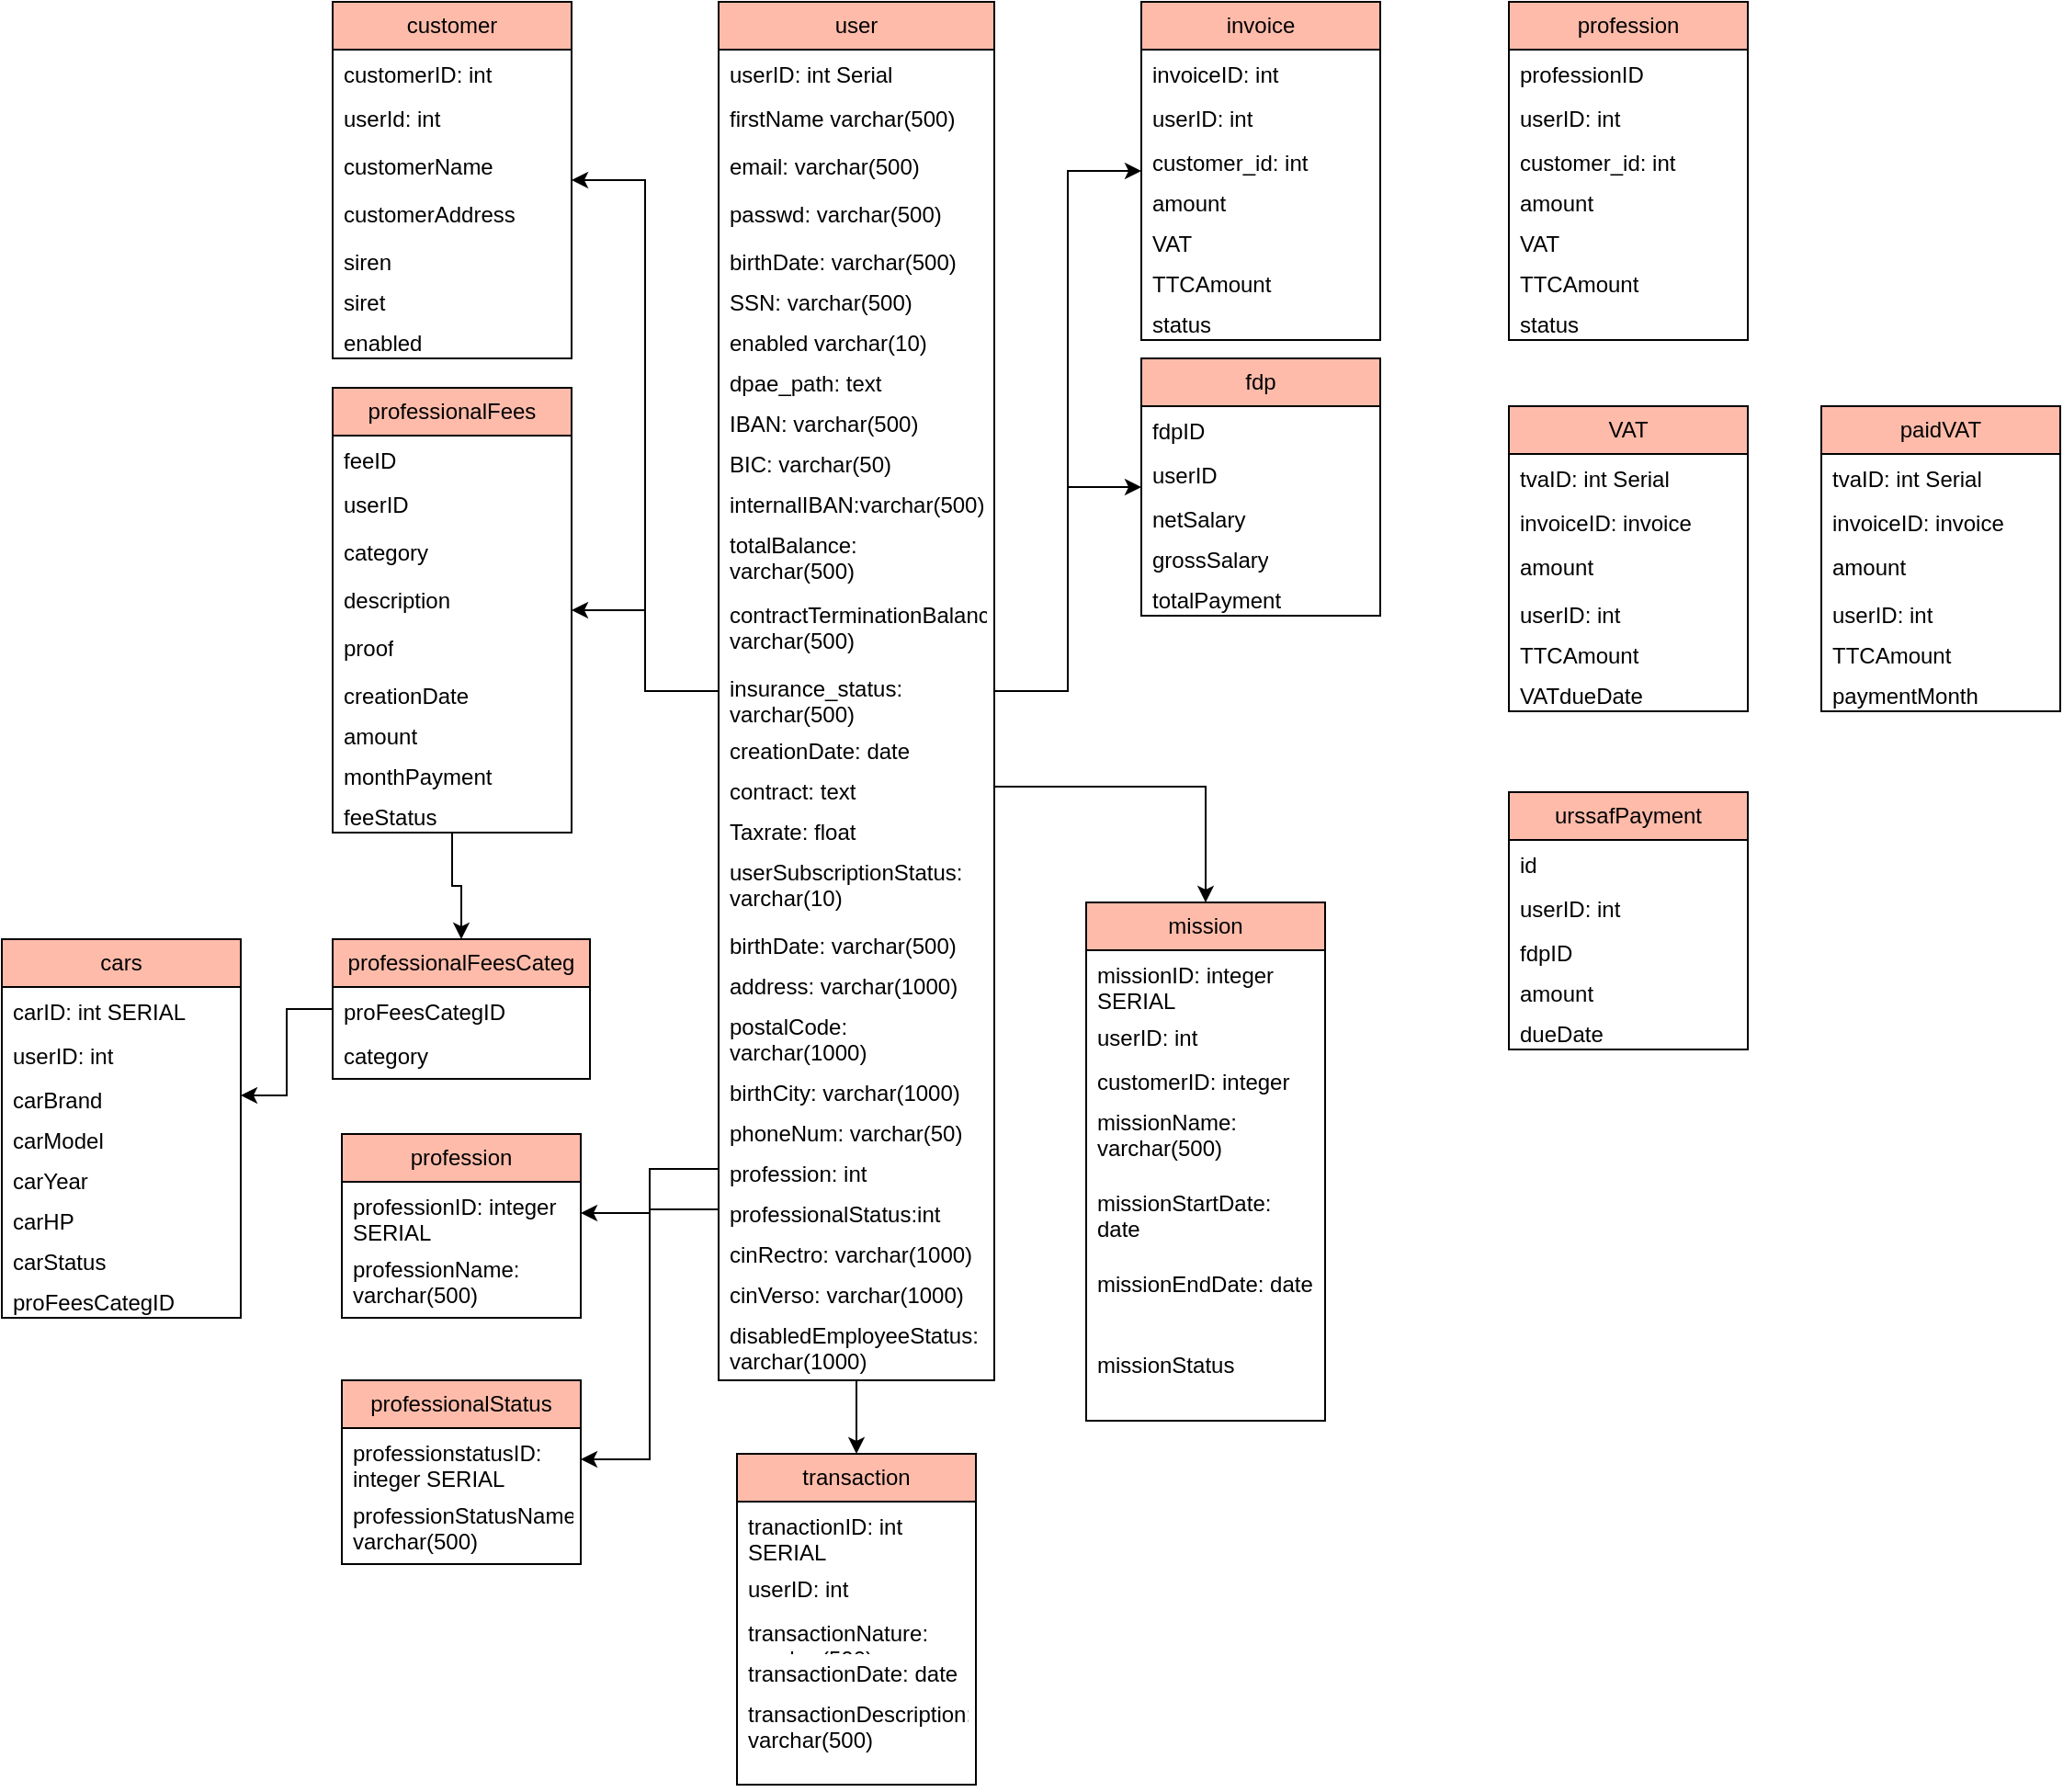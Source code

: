 <mxfile version="24.8.6">
  <diagram name="Page-1" id="OdiODX9_MOAGJNRCflRd">
    <mxGraphModel dx="2261" dy="746" grid="1" gridSize="10" guides="1" tooltips="1" connect="1" arrows="1" fold="1" page="1" pageScale="1" pageWidth="827" pageHeight="1169" math="0" shadow="0">
      <root>
        <mxCell id="0" />
        <mxCell id="1" parent="0" />
        <mxCell id="yzf6HxPcANhCnFxS5VST-33" value="" style="edgeStyle=orthogonalEdgeStyle;rounded=0;orthogonalLoop=1;jettySize=auto;html=1;" parent="1" source="yzf6HxPcANhCnFxS5VST-4" target="yzf6HxPcANhCnFxS5VST-24" edge="1">
          <mxGeometry relative="1" as="geometry" />
        </mxCell>
        <mxCell id="yzf6HxPcANhCnFxS5VST-50" value="" style="edgeStyle=orthogonalEdgeStyle;rounded=0;orthogonalLoop=1;jettySize=auto;html=1;" parent="1" source="yzf6HxPcANhCnFxS5VST-4" target="yzf6HxPcANhCnFxS5VST-39" edge="1">
          <mxGeometry relative="1" as="geometry" />
        </mxCell>
        <mxCell id="yzf6HxPcANhCnFxS5VST-62" value="" style="edgeStyle=orthogonalEdgeStyle;rounded=0;orthogonalLoop=1;jettySize=auto;html=1;" parent="1" source="yzf6HxPcANhCnFxS5VST-4" target="yzf6HxPcANhCnFxS5VST-51" edge="1">
          <mxGeometry relative="1" as="geometry" />
        </mxCell>
        <mxCell id="yzf6HxPcANhCnFxS5VST-98" value="" style="edgeStyle=orthogonalEdgeStyle;rounded=0;orthogonalLoop=1;jettySize=auto;html=1;" parent="1" source="yzf6HxPcANhCnFxS5VST-4" target="yzf6HxPcANhCnFxS5VST-81" edge="1">
          <mxGeometry relative="1" as="geometry" />
        </mxCell>
        <mxCell id="yzf6HxPcANhCnFxS5VST-121" value="" style="edgeStyle=orthogonalEdgeStyle;rounded=0;orthogonalLoop=1;jettySize=auto;html=1;" parent="1" source="yzf6HxPcANhCnFxS5VST-4" target="yzf6HxPcANhCnFxS5VST-104" edge="1">
          <mxGeometry relative="1" as="geometry" />
        </mxCell>
        <mxCell id="yzf6HxPcANhCnFxS5VST-4" value="user" style="swimlane;fontStyle=0;childLayout=stackLayout;horizontal=1;startSize=26;fillColor=#fba;horizontalStack=0;resizeParent=1;resizeParentMax=0;resizeLast=0;collapsible=1;marginBottom=0;whiteSpace=wrap;html=1;" parent="1" vertex="1">
          <mxGeometry x="40" y="30" width="150" height="750" as="geometry">
            <mxRectangle x="40" y="30" width="70" height="30" as="alternateBounds" />
          </mxGeometry>
        </mxCell>
        <mxCell id="yzf6HxPcANhCnFxS5VST-5" value="userID: int Serial" style="text;strokeColor=none;fillColor=none;align=left;verticalAlign=top;spacingLeft=4;spacingRight=4;overflow=hidden;rotatable=0;points=[[0,0.5],[1,0.5]];portConstraint=eastwest;whiteSpace=wrap;html=1;" parent="yzf6HxPcANhCnFxS5VST-4" vertex="1">
          <mxGeometry y="26" width="150" height="24" as="geometry" />
        </mxCell>
        <mxCell id="yzf6HxPcANhCnFxS5VST-6" value="firstName varchar(500)" style="text;strokeColor=none;fillColor=none;align=left;verticalAlign=top;spacingLeft=4;spacingRight=4;overflow=hidden;rotatable=0;points=[[0,0.5],[1,0.5]];portConstraint=eastwest;whiteSpace=wrap;html=1;" parent="yzf6HxPcANhCnFxS5VST-4" vertex="1">
          <mxGeometry y="50" width="150" height="26" as="geometry" />
        </mxCell>
        <mxCell id="yzf6HxPcANhCnFxS5VST-35" value="email: varchar(500)" style="text;strokeColor=none;fillColor=none;align=left;verticalAlign=top;spacingLeft=4;spacingRight=4;overflow=hidden;rotatable=0;points=[[0,0.5],[1,0.5]];portConstraint=eastwest;whiteSpace=wrap;html=1;" parent="yzf6HxPcANhCnFxS5VST-4" vertex="1">
          <mxGeometry y="76" width="150" height="26" as="geometry" />
        </mxCell>
        <mxCell id="yzf6HxPcANhCnFxS5VST-36" value="passwd: varchar(500)" style="text;strokeColor=none;fillColor=none;align=left;verticalAlign=top;spacingLeft=4;spacingRight=4;overflow=hidden;rotatable=0;points=[[0,0.5],[1,0.5]];portConstraint=eastwest;whiteSpace=wrap;html=1;" parent="yzf6HxPcANhCnFxS5VST-4" vertex="1">
          <mxGeometry y="102" width="150" height="26" as="geometry" />
        </mxCell>
        <mxCell id="yzf6HxPcANhCnFxS5VST-7" value="birthDate: varchar(500)" style="text;strokeColor=none;fillColor=none;align=left;verticalAlign=top;spacingLeft=4;spacingRight=4;overflow=hidden;rotatable=0;points=[[0,0.5],[1,0.5]];portConstraint=eastwest;whiteSpace=wrap;html=1;" parent="yzf6HxPcANhCnFxS5VST-4" vertex="1">
          <mxGeometry y="128" width="150" height="22" as="geometry" />
        </mxCell>
        <mxCell id="yzf6HxPcANhCnFxS5VST-8" value="SSN: varchar(500)" style="text;strokeColor=none;fillColor=none;align=left;verticalAlign=top;spacingLeft=4;spacingRight=4;overflow=hidden;rotatable=0;points=[[0,0.5],[1,0.5]];portConstraint=eastwest;whiteSpace=wrap;html=1;" parent="yzf6HxPcANhCnFxS5VST-4" vertex="1">
          <mxGeometry y="150" width="150" height="22" as="geometry" />
        </mxCell>
        <mxCell id="yzf6HxPcANhCnFxS5VST-9" value="enabled varchar(10)" style="text;strokeColor=none;fillColor=none;align=left;verticalAlign=top;spacingLeft=4;spacingRight=4;overflow=hidden;rotatable=0;points=[[0,0.5],[1,0.5]];portConstraint=eastwest;whiteSpace=wrap;html=1;" parent="yzf6HxPcANhCnFxS5VST-4" vertex="1">
          <mxGeometry y="172" width="150" height="22" as="geometry" />
        </mxCell>
        <mxCell id="yzf6HxPcANhCnFxS5VST-10" value="dpae_path: text" style="text;strokeColor=none;fillColor=none;align=left;verticalAlign=top;spacingLeft=4;spacingRight=4;overflow=hidden;rotatable=0;points=[[0,0.5],[1,0.5]];portConstraint=eastwest;whiteSpace=wrap;html=1;" parent="yzf6HxPcANhCnFxS5VST-4" vertex="1">
          <mxGeometry y="194" width="150" height="22" as="geometry" />
        </mxCell>
        <mxCell id="yzf6HxPcANhCnFxS5VST-21" value="IBAN: varchar(500)" style="text;strokeColor=none;fillColor=none;align=left;verticalAlign=top;spacingLeft=4;spacingRight=4;overflow=hidden;rotatable=0;points=[[0,0.5],[1,0.5]];portConstraint=eastwest;whiteSpace=wrap;html=1;" parent="yzf6HxPcANhCnFxS5VST-4" vertex="1">
          <mxGeometry y="216" width="150" height="22" as="geometry" />
        </mxCell>
        <mxCell id="yzf6HxPcANhCnFxS5VST-65" value="BIC: varchar(50)" style="text;strokeColor=none;fillColor=none;align=left;verticalAlign=top;spacingLeft=4;spacingRight=4;overflow=hidden;rotatable=0;points=[[0,0.5],[1,0.5]];portConstraint=eastwest;whiteSpace=wrap;html=1;" parent="yzf6HxPcANhCnFxS5VST-4" vertex="1">
          <mxGeometry y="238" width="150" height="22" as="geometry" />
        </mxCell>
        <mxCell id="U_ijtLqlxkvW_aH1ptvR-2" value="internalIBAN:varchar(500)" style="text;strokeColor=none;fillColor=none;align=left;verticalAlign=top;spacingLeft=4;spacingRight=4;overflow=hidden;rotatable=0;points=[[0,0.5],[1,0.5]];portConstraint=eastwest;whiteSpace=wrap;html=1;" parent="yzf6HxPcANhCnFxS5VST-4" vertex="1">
          <mxGeometry y="260" width="150" height="22" as="geometry" />
        </mxCell>
        <mxCell id="yzf6HxPcANhCnFxS5VST-66" value="totalBalance: varchar(500)" style="text;strokeColor=none;fillColor=none;align=left;verticalAlign=top;spacingLeft=4;spacingRight=4;overflow=hidden;rotatable=0;points=[[0,0.5],[1,0.5]];portConstraint=eastwest;whiteSpace=wrap;html=1;" parent="yzf6HxPcANhCnFxS5VST-4" vertex="1">
          <mxGeometry y="282" width="150" height="38" as="geometry" />
        </mxCell>
        <mxCell id="yzf6HxPcANhCnFxS5VST-74" value="contractTerminationBalance: varchar(500)" style="text;strokeColor=none;fillColor=none;align=left;verticalAlign=top;spacingLeft=4;spacingRight=4;overflow=hidden;rotatable=0;points=[[0,0.5],[1,0.5]];portConstraint=eastwest;whiteSpace=wrap;html=1;" parent="yzf6HxPcANhCnFxS5VST-4" vertex="1">
          <mxGeometry y="320" width="150" height="40" as="geometry" />
        </mxCell>
        <mxCell id="yzf6HxPcANhCnFxS5VST-76" value="insurance_status: varchar(500)" style="text;strokeColor=none;fillColor=none;align=left;verticalAlign=top;spacingLeft=4;spacingRight=4;overflow=hidden;rotatable=0;points=[[0,0.5],[1,0.5]];portConstraint=eastwest;whiteSpace=wrap;html=1;" parent="yzf6HxPcANhCnFxS5VST-4" vertex="1">
          <mxGeometry y="360" width="150" height="34" as="geometry" />
        </mxCell>
        <mxCell id="yzf6HxPcANhCnFxS5VST-22" value="creationDate: date" style="text;strokeColor=none;fillColor=none;align=left;verticalAlign=top;spacingLeft=4;spacingRight=4;overflow=hidden;rotatable=0;points=[[0,0.5],[1,0.5]];portConstraint=eastwest;whiteSpace=wrap;html=1;" parent="yzf6HxPcANhCnFxS5VST-4" vertex="1">
          <mxGeometry y="394" width="150" height="22" as="geometry" />
        </mxCell>
        <mxCell id="yzf6HxPcANhCnFxS5VST-78" value="contract: text" style="text;strokeColor=none;fillColor=none;align=left;verticalAlign=top;spacingLeft=4;spacingRight=4;overflow=hidden;rotatable=0;points=[[0,0.5],[1,0.5]];portConstraint=eastwest;whiteSpace=wrap;html=1;" parent="yzf6HxPcANhCnFxS5VST-4" vertex="1">
          <mxGeometry y="416" width="150" height="22" as="geometry" />
        </mxCell>
        <mxCell id="Th4rdJgEuEFJNUefSonM-1" value="Taxrate: float" style="text;strokeColor=none;fillColor=none;align=left;verticalAlign=top;spacingLeft=4;spacingRight=4;overflow=hidden;rotatable=0;points=[[0,0.5],[1,0.5]];portConstraint=eastwest;whiteSpace=wrap;html=1;" parent="yzf6HxPcANhCnFxS5VST-4" vertex="1">
          <mxGeometry y="438" width="150" height="22" as="geometry" />
        </mxCell>
        <mxCell id="yzf6HxPcANhCnFxS5VST-79" value="userSubscriptionStatus: varchar(10)" style="text;strokeColor=none;fillColor=none;align=left;verticalAlign=top;spacingLeft=4;spacingRight=4;overflow=hidden;rotatable=0;points=[[0,0.5],[1,0.5]];portConstraint=eastwest;whiteSpace=wrap;html=1;" parent="yzf6HxPcANhCnFxS5VST-4" vertex="1">
          <mxGeometry y="460" width="150" height="40" as="geometry" />
        </mxCell>
        <mxCell id="GJlbMyrv6dO5QReku-0o-83" value="birthDate: varchar(500)" style="text;strokeColor=none;fillColor=none;align=left;verticalAlign=top;spacingLeft=4;spacingRight=4;overflow=hidden;rotatable=0;points=[[0,0.5],[1,0.5]];portConstraint=eastwest;whiteSpace=wrap;html=1;" vertex="1" parent="yzf6HxPcANhCnFxS5VST-4">
          <mxGeometry y="500" width="150" height="22" as="geometry" />
        </mxCell>
        <mxCell id="GJlbMyrv6dO5QReku-0o-84" value="address: varchar(1000)" style="text;strokeColor=none;fillColor=none;align=left;verticalAlign=top;spacingLeft=4;spacingRight=4;overflow=hidden;rotatable=0;points=[[0,0.5],[1,0.5]];portConstraint=eastwest;whiteSpace=wrap;html=1;" vertex="1" parent="yzf6HxPcANhCnFxS5VST-4">
          <mxGeometry y="522" width="150" height="22" as="geometry" />
        </mxCell>
        <mxCell id="GJlbMyrv6dO5QReku-0o-106" value="postalCode: varchar(1000)" style="text;strokeColor=none;fillColor=none;align=left;verticalAlign=top;spacingLeft=4;spacingRight=4;overflow=hidden;rotatable=0;points=[[0,0.5],[1,0.5]];portConstraint=eastwest;whiteSpace=wrap;html=1;" vertex="1" parent="yzf6HxPcANhCnFxS5VST-4">
          <mxGeometry y="544" width="150" height="36" as="geometry" />
        </mxCell>
        <mxCell id="GJlbMyrv6dO5QReku-0o-105" value="birthCity: varchar(1000)" style="text;strokeColor=none;fillColor=none;align=left;verticalAlign=top;spacingLeft=4;spacingRight=4;overflow=hidden;rotatable=0;points=[[0,0.5],[1,0.5]];portConstraint=eastwest;whiteSpace=wrap;html=1;" vertex="1" parent="yzf6HxPcANhCnFxS5VST-4">
          <mxGeometry y="580" width="150" height="22" as="geometry" />
        </mxCell>
        <mxCell id="GJlbMyrv6dO5QReku-0o-85" value="phoneNum: varchar(50)" style="text;strokeColor=none;fillColor=none;align=left;verticalAlign=top;spacingLeft=4;spacingRight=4;overflow=hidden;rotatable=0;points=[[0,0.5],[1,0.5]];portConstraint=eastwest;whiteSpace=wrap;html=1;" vertex="1" parent="yzf6HxPcANhCnFxS5VST-4">
          <mxGeometry y="602" width="150" height="22" as="geometry" />
        </mxCell>
        <mxCell id="GJlbMyrv6dO5QReku-0o-86" value="profession: int" style="text;strokeColor=none;fillColor=none;align=left;verticalAlign=top;spacingLeft=4;spacingRight=4;overflow=hidden;rotatable=0;points=[[0,0.5],[1,0.5]];portConstraint=eastwest;whiteSpace=wrap;html=1;" vertex="1" parent="yzf6HxPcANhCnFxS5VST-4">
          <mxGeometry y="624" width="150" height="22" as="geometry" />
        </mxCell>
        <mxCell id="GJlbMyrv6dO5QReku-0o-97" value="professionalStatus:int" style="text;strokeColor=none;fillColor=none;align=left;verticalAlign=top;spacingLeft=4;spacingRight=4;overflow=hidden;rotatable=0;points=[[0,0.5],[1,0.5]];portConstraint=eastwest;whiteSpace=wrap;html=1;" vertex="1" parent="yzf6HxPcANhCnFxS5VST-4">
          <mxGeometry y="646" width="150" height="22" as="geometry" />
        </mxCell>
        <mxCell id="GJlbMyrv6dO5QReku-0o-102" value="cinRectro: varchar(1000)" style="text;strokeColor=none;fillColor=none;align=left;verticalAlign=top;spacingLeft=4;spacingRight=4;overflow=hidden;rotatable=0;points=[[0,0.5],[1,0.5]];portConstraint=eastwest;whiteSpace=wrap;html=1;" vertex="1" parent="yzf6HxPcANhCnFxS5VST-4">
          <mxGeometry y="668" width="150" height="22" as="geometry" />
        </mxCell>
        <mxCell id="GJlbMyrv6dO5QReku-0o-103" value="cinVerso: varchar(1000)" style="text;strokeColor=none;fillColor=none;align=left;verticalAlign=top;spacingLeft=4;spacingRight=4;overflow=hidden;rotatable=0;points=[[0,0.5],[1,0.5]];portConstraint=eastwest;whiteSpace=wrap;html=1;" vertex="1" parent="yzf6HxPcANhCnFxS5VST-4">
          <mxGeometry y="690" width="150" height="22" as="geometry" />
        </mxCell>
        <mxCell id="GJlbMyrv6dO5QReku-0o-107" value="disabledEmployeeStatus: varchar(1000)" style="text;strokeColor=none;fillColor=none;align=left;verticalAlign=top;spacingLeft=4;spacingRight=4;overflow=hidden;rotatable=0;points=[[0,0.5],[1,0.5]];portConstraint=eastwest;whiteSpace=wrap;html=1;" vertex="1" parent="yzf6HxPcANhCnFxS5VST-4">
          <mxGeometry y="712" width="150" height="38" as="geometry" />
        </mxCell>
        <mxCell id="yzf6HxPcANhCnFxS5VST-24" value="invoice" style="swimlane;fontStyle=0;childLayout=stackLayout;horizontal=1;startSize=26;fillColor=#fba;horizontalStack=0;resizeParent=1;resizeParentMax=0;resizeLast=0;collapsible=1;marginBottom=0;whiteSpace=wrap;html=1;" parent="1" vertex="1">
          <mxGeometry x="270" y="30" width="130" height="184" as="geometry">
            <mxRectangle x="40" y="30" width="70" height="30" as="alternateBounds" />
          </mxGeometry>
        </mxCell>
        <mxCell id="yzf6HxPcANhCnFxS5VST-25" value="invoiceID: int" style="text;strokeColor=none;fillColor=none;align=left;verticalAlign=top;spacingLeft=4;spacingRight=4;overflow=hidden;rotatable=0;points=[[0,0.5],[1,0.5]];portConstraint=eastwest;whiteSpace=wrap;html=1;" parent="yzf6HxPcANhCnFxS5VST-24" vertex="1">
          <mxGeometry y="26" width="130" height="24" as="geometry" />
        </mxCell>
        <mxCell id="yzf6HxPcANhCnFxS5VST-99" value="userID: int" style="text;strokeColor=none;fillColor=none;align=left;verticalAlign=top;spacingLeft=4;spacingRight=4;overflow=hidden;rotatable=0;points=[[0,0.5],[1,0.5]];portConstraint=eastwest;whiteSpace=wrap;html=1;" parent="yzf6HxPcANhCnFxS5VST-24" vertex="1">
          <mxGeometry y="50" width="130" height="24" as="geometry" />
        </mxCell>
        <mxCell id="yzf6HxPcANhCnFxS5VST-37" value="customer_id: int" style="text;strokeColor=none;fillColor=none;align=left;verticalAlign=top;spacingLeft=4;spacingRight=4;overflow=hidden;rotatable=0;points=[[0,0.5],[1,0.5]];portConstraint=eastwest;whiteSpace=wrap;html=1;" parent="yzf6HxPcANhCnFxS5VST-24" vertex="1">
          <mxGeometry y="74" width="130" height="22" as="geometry" />
        </mxCell>
        <mxCell id="yzf6HxPcANhCnFxS5VST-100" value="amount" style="text;strokeColor=none;fillColor=none;align=left;verticalAlign=top;spacingLeft=4;spacingRight=4;overflow=hidden;rotatable=0;points=[[0,0.5],[1,0.5]];portConstraint=eastwest;whiteSpace=wrap;html=1;" parent="yzf6HxPcANhCnFxS5VST-24" vertex="1">
          <mxGeometry y="96" width="130" height="22" as="geometry" />
        </mxCell>
        <mxCell id="yzf6HxPcANhCnFxS5VST-102" value="VAT" style="text;strokeColor=none;fillColor=none;align=left;verticalAlign=top;spacingLeft=4;spacingRight=4;overflow=hidden;rotatable=0;points=[[0,0.5],[1,0.5]];portConstraint=eastwest;whiteSpace=wrap;html=1;" parent="yzf6HxPcANhCnFxS5VST-24" vertex="1">
          <mxGeometry y="118" width="130" height="22" as="geometry" />
        </mxCell>
        <mxCell id="yzf6HxPcANhCnFxS5VST-103" value="TTCAmount" style="text;strokeColor=none;fillColor=none;align=left;verticalAlign=top;spacingLeft=4;spacingRight=4;overflow=hidden;rotatable=0;points=[[0,0.5],[1,0.5]];portConstraint=eastwest;whiteSpace=wrap;html=1;" parent="yzf6HxPcANhCnFxS5VST-24" vertex="1">
          <mxGeometry y="140" width="130" height="22" as="geometry" />
        </mxCell>
        <mxCell id="yzf6HxPcANhCnFxS5VST-125" value="status" style="text;strokeColor=none;fillColor=none;align=left;verticalAlign=top;spacingLeft=4;spacingRight=4;overflow=hidden;rotatable=0;points=[[0,0.5],[1,0.5]];portConstraint=eastwest;whiteSpace=wrap;html=1;" parent="yzf6HxPcANhCnFxS5VST-24" vertex="1">
          <mxGeometry y="162" width="130" height="22" as="geometry" />
        </mxCell>
        <mxCell id="yzf6HxPcANhCnFxS5VST-39" value="fdp" style="swimlane;fontStyle=0;childLayout=stackLayout;horizontal=1;startSize=26;fillColor=#fba;horizontalStack=0;resizeParent=1;resizeParentMax=0;resizeLast=0;collapsible=1;marginBottom=0;whiteSpace=wrap;html=1;" parent="1" vertex="1">
          <mxGeometry x="270" y="224" width="130" height="140" as="geometry">
            <mxRectangle x="40" y="30" width="70" height="30" as="alternateBounds" />
          </mxGeometry>
        </mxCell>
        <mxCell id="yzf6HxPcANhCnFxS5VST-40" value="fdpID" style="text;strokeColor=none;fillColor=none;align=left;verticalAlign=top;spacingLeft=4;spacingRight=4;overflow=hidden;rotatable=0;points=[[0,0.5],[1,0.5]];portConstraint=eastwest;whiteSpace=wrap;html=1;" parent="yzf6HxPcANhCnFxS5VST-39" vertex="1">
          <mxGeometry y="26" width="130" height="24" as="geometry" />
        </mxCell>
        <mxCell id="yzf6HxPcANhCnFxS5VST-67" value="userID" style="text;strokeColor=none;fillColor=none;align=left;verticalAlign=top;spacingLeft=4;spacingRight=4;overflow=hidden;rotatable=0;points=[[0,0.5],[1,0.5]];portConstraint=eastwest;whiteSpace=wrap;html=1;" parent="yzf6HxPcANhCnFxS5VST-39" vertex="1">
          <mxGeometry y="50" width="130" height="24" as="geometry" />
        </mxCell>
        <mxCell id="yzf6HxPcANhCnFxS5VST-49" value="netSalary" style="text;strokeColor=none;fillColor=none;align=left;verticalAlign=top;spacingLeft=4;spacingRight=4;overflow=hidden;rotatable=0;points=[[0,0.5],[1,0.5]];portConstraint=eastwest;whiteSpace=wrap;html=1;" parent="yzf6HxPcANhCnFxS5VST-39" vertex="1">
          <mxGeometry y="74" width="130" height="22" as="geometry" />
        </mxCell>
        <mxCell id="yzf6HxPcANhCnFxS5VST-68" value="grossSalary" style="text;strokeColor=none;fillColor=none;align=left;verticalAlign=top;spacingLeft=4;spacingRight=4;overflow=hidden;rotatable=0;points=[[0,0.5],[1,0.5]];portConstraint=eastwest;whiteSpace=wrap;html=1;" parent="yzf6HxPcANhCnFxS5VST-39" vertex="1">
          <mxGeometry y="96" width="130" height="22" as="geometry" />
        </mxCell>
        <mxCell id="yzf6HxPcANhCnFxS5VST-69" value="totalPayment" style="text;strokeColor=none;fillColor=none;align=left;verticalAlign=top;spacingLeft=4;spacingRight=4;overflow=hidden;rotatable=0;points=[[0,0.5],[1,0.5]];portConstraint=eastwest;whiteSpace=wrap;html=1;" parent="yzf6HxPcANhCnFxS5VST-39" vertex="1">
          <mxGeometry y="118" width="130" height="22" as="geometry" />
        </mxCell>
        <mxCell id="yzf6HxPcANhCnFxS5VST-136" value="" style="edgeStyle=orthogonalEdgeStyle;rounded=0;orthogonalLoop=1;jettySize=auto;html=1;" parent="1" source="yzf6HxPcANhCnFxS5VST-51" target="yzf6HxPcANhCnFxS5VST-127" edge="1">
          <mxGeometry relative="1" as="geometry" />
        </mxCell>
        <mxCell id="yzf6HxPcANhCnFxS5VST-51" value="professionalFees" style="swimlane;fontStyle=0;childLayout=stackLayout;horizontal=1;startSize=26;fillColor=#fba;horizontalStack=0;resizeParent=1;resizeParentMax=0;resizeLast=0;collapsible=1;marginBottom=0;whiteSpace=wrap;html=1;" parent="1" vertex="1">
          <mxGeometry x="-170" y="240" width="130" height="242" as="geometry">
            <mxRectangle x="40" y="30" width="70" height="30" as="alternateBounds" />
          </mxGeometry>
        </mxCell>
        <mxCell id="yzf6HxPcANhCnFxS5VST-52" value="feeID" style="text;strokeColor=none;fillColor=none;align=left;verticalAlign=top;spacingLeft=4;spacingRight=4;overflow=hidden;rotatable=0;points=[[0,0.5],[1,0.5]];portConstraint=eastwest;whiteSpace=wrap;html=1;" parent="yzf6HxPcANhCnFxS5VST-51" vertex="1">
          <mxGeometry y="26" width="130" height="24" as="geometry" />
        </mxCell>
        <mxCell id="yzf6HxPcANhCnFxS5VST-53" value="userID" style="text;strokeColor=none;fillColor=none;align=left;verticalAlign=top;spacingLeft=4;spacingRight=4;overflow=hidden;rotatable=0;points=[[0,0.5],[1,0.5]];portConstraint=eastwest;whiteSpace=wrap;html=1;" parent="yzf6HxPcANhCnFxS5VST-51" vertex="1">
          <mxGeometry y="50" width="130" height="26" as="geometry" />
        </mxCell>
        <mxCell id="yzf6HxPcANhCnFxS5VST-126" value="category" style="text;strokeColor=none;fillColor=none;align=left;verticalAlign=top;spacingLeft=4;spacingRight=4;overflow=hidden;rotatable=0;points=[[0,0.5],[1,0.5]];portConstraint=eastwest;whiteSpace=wrap;html=1;" parent="yzf6HxPcANhCnFxS5VST-51" vertex="1">
          <mxGeometry y="76" width="130" height="26" as="geometry" />
        </mxCell>
        <mxCell id="yzf6HxPcANhCnFxS5VST-54" value="description" style="text;strokeColor=none;fillColor=none;align=left;verticalAlign=top;spacingLeft=4;spacingRight=4;overflow=hidden;rotatable=0;points=[[0,0.5],[1,0.5]];portConstraint=eastwest;whiteSpace=wrap;html=1;" parent="yzf6HxPcANhCnFxS5VST-51" vertex="1">
          <mxGeometry y="102" width="130" height="26" as="geometry" />
        </mxCell>
        <mxCell id="yzf6HxPcANhCnFxS5VST-55" value="proof" style="text;strokeColor=none;fillColor=none;align=left;verticalAlign=top;spacingLeft=4;spacingRight=4;overflow=hidden;rotatable=0;points=[[0,0.5],[1,0.5]];portConstraint=eastwest;whiteSpace=wrap;html=1;" parent="yzf6HxPcANhCnFxS5VST-51" vertex="1">
          <mxGeometry y="128" width="130" height="26" as="geometry" />
        </mxCell>
        <mxCell id="yzf6HxPcANhCnFxS5VST-56" value="creationDate" style="text;strokeColor=none;fillColor=none;align=left;verticalAlign=top;spacingLeft=4;spacingRight=4;overflow=hidden;rotatable=0;points=[[0,0.5],[1,0.5]];portConstraint=eastwest;whiteSpace=wrap;html=1;" parent="yzf6HxPcANhCnFxS5VST-51" vertex="1">
          <mxGeometry y="154" width="130" height="22" as="geometry" />
        </mxCell>
        <mxCell id="yzf6HxPcANhCnFxS5VST-57" value="amount" style="text;strokeColor=none;fillColor=none;align=left;verticalAlign=top;spacingLeft=4;spacingRight=4;overflow=hidden;rotatable=0;points=[[0,0.5],[1,0.5]];portConstraint=eastwest;whiteSpace=wrap;html=1;" parent="yzf6HxPcANhCnFxS5VST-51" vertex="1">
          <mxGeometry y="176" width="130" height="22" as="geometry" />
        </mxCell>
        <mxCell id="yzf6HxPcANhCnFxS5VST-137" value="monthPayment" style="text;strokeColor=none;fillColor=none;align=left;verticalAlign=top;spacingLeft=4;spacingRight=4;overflow=hidden;rotatable=0;points=[[0,0.5],[1,0.5]];portConstraint=eastwest;whiteSpace=wrap;html=1;" parent="yzf6HxPcANhCnFxS5VST-51" vertex="1">
          <mxGeometry y="198" width="130" height="22" as="geometry" />
        </mxCell>
        <mxCell id="yzf6HxPcANhCnFxS5VST-77" value="feeStatus" style="text;strokeColor=none;fillColor=none;align=left;verticalAlign=top;spacingLeft=4;spacingRight=4;overflow=hidden;rotatable=0;points=[[0,0.5],[1,0.5]];portConstraint=eastwest;whiteSpace=wrap;html=1;" parent="yzf6HxPcANhCnFxS5VST-51" vertex="1">
          <mxGeometry y="220" width="130" height="22" as="geometry" />
        </mxCell>
        <mxCell id="yzf6HxPcANhCnFxS5VST-81" value="customer" style="swimlane;fontStyle=0;childLayout=stackLayout;horizontal=1;startSize=26;fillColor=#fba;horizontalStack=0;resizeParent=1;resizeParentMax=0;resizeLast=0;collapsible=1;marginBottom=0;whiteSpace=wrap;html=1;" parent="1" vertex="1">
          <mxGeometry x="-170" y="30" width="130" height="194" as="geometry">
            <mxRectangle x="40" y="30" width="70" height="30" as="alternateBounds" />
          </mxGeometry>
        </mxCell>
        <mxCell id="yzf6HxPcANhCnFxS5VST-82" value="customerID: int" style="text;strokeColor=none;fillColor=none;align=left;verticalAlign=top;spacingLeft=4;spacingRight=4;overflow=hidden;rotatable=0;points=[[0,0.5],[1,0.5]];portConstraint=eastwest;whiteSpace=wrap;html=1;" parent="yzf6HxPcANhCnFxS5VST-81" vertex="1">
          <mxGeometry y="26" width="130" height="24" as="geometry" />
        </mxCell>
        <mxCell id="yzf6HxPcANhCnFxS5VST-83" value="userId: int" style="text;strokeColor=none;fillColor=none;align=left;verticalAlign=top;spacingLeft=4;spacingRight=4;overflow=hidden;rotatable=0;points=[[0,0.5],[1,0.5]];portConstraint=eastwest;whiteSpace=wrap;html=1;" parent="yzf6HxPcANhCnFxS5VST-81" vertex="1">
          <mxGeometry y="50" width="130" height="26" as="geometry" />
        </mxCell>
        <mxCell id="yzf6HxPcANhCnFxS5VST-84" value="customerName" style="text;strokeColor=none;fillColor=none;align=left;verticalAlign=top;spacingLeft=4;spacingRight=4;overflow=hidden;rotatable=0;points=[[0,0.5],[1,0.5]];portConstraint=eastwest;whiteSpace=wrap;html=1;" parent="yzf6HxPcANhCnFxS5VST-81" vertex="1">
          <mxGeometry y="76" width="130" height="26" as="geometry" />
        </mxCell>
        <mxCell id="yzf6HxPcANhCnFxS5VST-85" value="customerAddress" style="text;strokeColor=none;fillColor=none;align=left;verticalAlign=top;spacingLeft=4;spacingRight=4;overflow=hidden;rotatable=0;points=[[0,0.5],[1,0.5]];portConstraint=eastwest;whiteSpace=wrap;html=1;" parent="yzf6HxPcANhCnFxS5VST-81" vertex="1">
          <mxGeometry y="102" width="130" height="26" as="geometry" />
        </mxCell>
        <mxCell id="yzf6HxPcANhCnFxS5VST-86" value="siren" style="text;strokeColor=none;fillColor=none;align=left;verticalAlign=top;spacingLeft=4;spacingRight=4;overflow=hidden;rotatable=0;points=[[0,0.5],[1,0.5]];portConstraint=eastwest;whiteSpace=wrap;html=1;" parent="yzf6HxPcANhCnFxS5VST-81" vertex="1">
          <mxGeometry y="128" width="130" height="22" as="geometry" />
        </mxCell>
        <mxCell id="yzf6HxPcANhCnFxS5VST-87" value="siret" style="text;strokeColor=none;fillColor=none;align=left;verticalAlign=top;spacingLeft=4;spacingRight=4;overflow=hidden;rotatable=0;points=[[0,0.5],[1,0.5]];portConstraint=eastwest;whiteSpace=wrap;html=1;" parent="yzf6HxPcANhCnFxS5VST-81" vertex="1">
          <mxGeometry y="150" width="130" height="22" as="geometry" />
        </mxCell>
        <mxCell id="yzf6HxPcANhCnFxS5VST-88" value="enabled" style="text;strokeColor=none;fillColor=none;align=left;verticalAlign=top;spacingLeft=4;spacingRight=4;overflow=hidden;rotatable=0;points=[[0,0.5],[1,0.5]];portConstraint=eastwest;whiteSpace=wrap;html=1;" parent="yzf6HxPcANhCnFxS5VST-81" vertex="1">
          <mxGeometry y="172" width="130" height="22" as="geometry" />
        </mxCell>
        <mxCell id="yzf6HxPcANhCnFxS5VST-104" value="transaction" style="swimlane;fontStyle=0;childLayout=stackLayout;horizontal=1;startSize=26;fillColor=#fba;horizontalStack=0;resizeParent=1;resizeParentMax=0;resizeLast=0;collapsible=1;marginBottom=0;whiteSpace=wrap;html=1;" parent="1" vertex="1">
          <mxGeometry x="50" y="820" width="130" height="180" as="geometry">
            <mxRectangle x="40" y="30" width="70" height="30" as="alternateBounds" />
          </mxGeometry>
        </mxCell>
        <mxCell id="yzf6HxPcANhCnFxS5VST-105" value="tranactionID: int SERIAL" style="text;strokeColor=none;fillColor=none;align=left;verticalAlign=top;spacingLeft=4;spacingRight=4;overflow=hidden;rotatable=0;points=[[0,0.5],[1,0.5]];portConstraint=eastwest;whiteSpace=wrap;html=1;" parent="yzf6HxPcANhCnFxS5VST-104" vertex="1">
          <mxGeometry y="26" width="130" height="34" as="geometry" />
        </mxCell>
        <mxCell id="yzf6HxPcANhCnFxS5VST-122" value="userID: int" style="text;strokeColor=none;fillColor=none;align=left;verticalAlign=top;spacingLeft=4;spacingRight=4;overflow=hidden;rotatable=0;points=[[0,0.5],[1,0.5]];portConstraint=eastwest;whiteSpace=wrap;html=1;" parent="yzf6HxPcANhCnFxS5VST-104" vertex="1">
          <mxGeometry y="60" width="130" height="24" as="geometry" />
        </mxCell>
        <mxCell id="yzf6HxPcANhCnFxS5VST-120" value="transactionNature: varchar(500)" style="text;strokeColor=none;fillColor=none;align=left;verticalAlign=top;spacingLeft=4;spacingRight=4;overflow=hidden;rotatable=0;points=[[0,0.5],[1,0.5]];portConstraint=eastwest;whiteSpace=wrap;html=1;" parent="yzf6HxPcANhCnFxS5VST-104" vertex="1">
          <mxGeometry y="84" width="130" height="22" as="geometry" />
        </mxCell>
        <mxCell id="yzf6HxPcANhCnFxS5VST-123" value="transactionDate: date" style="text;strokeColor=none;fillColor=none;align=left;verticalAlign=top;spacingLeft=4;spacingRight=4;overflow=hidden;rotatable=0;points=[[0,0.5],[1,0.5]];portConstraint=eastwest;whiteSpace=wrap;html=1;" parent="yzf6HxPcANhCnFxS5VST-104" vertex="1">
          <mxGeometry y="106" width="130" height="22" as="geometry" />
        </mxCell>
        <mxCell id="yzf6HxPcANhCnFxS5VST-124" value="transactionDescription: varchar(500)" style="text;strokeColor=none;fillColor=none;align=left;verticalAlign=top;spacingLeft=4;spacingRight=4;overflow=hidden;rotatable=0;points=[[0,0.5],[1,0.5]];portConstraint=eastwest;whiteSpace=wrap;html=1;" parent="yzf6HxPcANhCnFxS5VST-104" vertex="1">
          <mxGeometry y="128" width="130" height="52" as="geometry" />
        </mxCell>
        <mxCell id="yzf6HxPcANhCnFxS5VST-127" value="professionalFeesCateg" style="swimlane;fontStyle=0;childLayout=stackLayout;horizontal=1;startSize=26;fillColor=#fba;horizontalStack=0;resizeParent=1;resizeParentMax=0;resizeLast=0;collapsible=1;marginBottom=0;whiteSpace=wrap;html=1;" parent="1" vertex="1">
          <mxGeometry x="-170" y="540" width="140" height="76" as="geometry">
            <mxRectangle x="40" y="30" width="70" height="30" as="alternateBounds" />
          </mxGeometry>
        </mxCell>
        <mxCell id="yzf6HxPcANhCnFxS5VST-128" value="proFeesCategID" style="text;strokeColor=none;fillColor=none;align=left;verticalAlign=top;spacingLeft=4;spacingRight=4;overflow=hidden;rotatable=0;points=[[0,0.5],[1,0.5]];portConstraint=eastwest;whiteSpace=wrap;html=1;" parent="yzf6HxPcANhCnFxS5VST-127" vertex="1">
          <mxGeometry y="26" width="140" height="24" as="geometry" />
        </mxCell>
        <mxCell id="yzf6HxPcANhCnFxS5VST-129" value="category" style="text;strokeColor=none;fillColor=none;align=left;verticalAlign=top;spacingLeft=4;spacingRight=4;overflow=hidden;rotatable=0;points=[[0,0.5],[1,0.5]];portConstraint=eastwest;whiteSpace=wrap;html=1;" parent="yzf6HxPcANhCnFxS5VST-127" vertex="1">
          <mxGeometry y="50" width="140" height="26" as="geometry" />
        </mxCell>
        <mxCell id="Th4rdJgEuEFJNUefSonM-2" value="mission" style="swimlane;fontStyle=0;childLayout=stackLayout;horizontal=1;startSize=26;fillColor=#fba;horizontalStack=0;resizeParent=1;resizeParentMax=0;resizeLast=0;collapsible=1;marginBottom=0;whiteSpace=wrap;html=1;" parent="1" vertex="1">
          <mxGeometry x="240" y="520" width="130" height="282" as="geometry">
            <mxRectangle x="40" y="30" width="70" height="30" as="alternateBounds" />
          </mxGeometry>
        </mxCell>
        <mxCell id="Th4rdJgEuEFJNUefSonM-3" value="missionID: integer SERIAL" style="text;strokeColor=none;fillColor=none;align=left;verticalAlign=top;spacingLeft=4;spacingRight=4;overflow=hidden;rotatable=0;points=[[0,0.5],[1,0.5]];portConstraint=eastwest;whiteSpace=wrap;html=1;" parent="Th4rdJgEuEFJNUefSonM-2" vertex="1">
          <mxGeometry y="26" width="130" height="34" as="geometry" />
        </mxCell>
        <mxCell id="Th4rdJgEuEFJNUefSonM-4" value="userID: int" style="text;strokeColor=none;fillColor=none;align=left;verticalAlign=top;spacingLeft=4;spacingRight=4;overflow=hidden;rotatable=0;points=[[0,0.5],[1,0.5]];portConstraint=eastwest;whiteSpace=wrap;html=1;" parent="Th4rdJgEuEFJNUefSonM-2" vertex="1">
          <mxGeometry y="60" width="130" height="24" as="geometry" />
        </mxCell>
        <mxCell id="Th4rdJgEuEFJNUefSonM-5" value="customerID: integer" style="text;strokeColor=none;fillColor=none;align=left;verticalAlign=top;spacingLeft=4;spacingRight=4;overflow=hidden;rotatable=0;points=[[0,0.5],[1,0.5]];portConstraint=eastwest;whiteSpace=wrap;html=1;" parent="Th4rdJgEuEFJNUefSonM-2" vertex="1">
          <mxGeometry y="84" width="130" height="22" as="geometry" />
        </mxCell>
        <mxCell id="Th4rdJgEuEFJNUefSonM-6" value="missionName: varchar(500)" style="text;strokeColor=none;fillColor=none;align=left;verticalAlign=top;spacingLeft=4;spacingRight=4;overflow=hidden;rotatable=0;points=[[0,0.5],[1,0.5]];portConstraint=eastwest;whiteSpace=wrap;html=1;" parent="Th4rdJgEuEFJNUefSonM-2" vertex="1">
          <mxGeometry y="106" width="130" height="44" as="geometry" />
        </mxCell>
        <mxCell id="GJlbMyrv6dO5QReku-0o-20" value="missionStartDate: date" style="text;strokeColor=none;fillColor=none;align=left;verticalAlign=top;spacingLeft=4;spacingRight=4;overflow=hidden;rotatable=0;points=[[0,0.5],[1,0.5]];portConstraint=eastwest;whiteSpace=wrap;html=1;" vertex="1" parent="Th4rdJgEuEFJNUefSonM-2">
          <mxGeometry y="150" width="130" height="44" as="geometry" />
        </mxCell>
        <mxCell id="GJlbMyrv6dO5QReku-0o-21" value="missionEndDate: date" style="text;strokeColor=none;fillColor=none;align=left;verticalAlign=top;spacingLeft=4;spacingRight=4;overflow=hidden;rotatable=0;points=[[0,0.5],[1,0.5]];portConstraint=eastwest;whiteSpace=wrap;html=1;" vertex="1" parent="Th4rdJgEuEFJNUefSonM-2">
          <mxGeometry y="194" width="130" height="44" as="geometry" />
        </mxCell>
        <mxCell id="GJlbMyrv6dO5QReku-0o-22" value="missionStatus" style="text;strokeColor=none;fillColor=none;align=left;verticalAlign=top;spacingLeft=4;spacingRight=4;overflow=hidden;rotatable=0;points=[[0,0.5],[1,0.5]];portConstraint=eastwest;whiteSpace=wrap;html=1;" vertex="1" parent="Th4rdJgEuEFJNUefSonM-2">
          <mxGeometry y="238" width="130" height="44" as="geometry" />
        </mxCell>
        <mxCell id="Th4rdJgEuEFJNUefSonM-8" style="edgeStyle=orthogonalEdgeStyle;rounded=0;orthogonalLoop=1;jettySize=auto;html=1;entryX=0.5;entryY=0;entryDx=0;entryDy=0;" parent="1" source="yzf6HxPcANhCnFxS5VST-78" target="Th4rdJgEuEFJNUefSonM-2" edge="1">
          <mxGeometry relative="1" as="geometry" />
        </mxCell>
        <mxCell id="GJlbMyrv6dO5QReku-0o-2" value="profession" style="swimlane;fontStyle=0;childLayout=stackLayout;horizontal=1;startSize=26;fillColor=#fba;horizontalStack=0;resizeParent=1;resizeParentMax=0;resizeLast=0;collapsible=1;marginBottom=0;whiteSpace=wrap;html=1;" vertex="1" parent="1">
          <mxGeometry x="470" y="30" width="130" height="184" as="geometry">
            <mxRectangle x="40" y="30" width="70" height="30" as="alternateBounds" />
          </mxGeometry>
        </mxCell>
        <mxCell id="GJlbMyrv6dO5QReku-0o-3" value="professionID" style="text;strokeColor=none;fillColor=none;align=left;verticalAlign=top;spacingLeft=4;spacingRight=4;overflow=hidden;rotatable=0;points=[[0,0.5],[1,0.5]];portConstraint=eastwest;whiteSpace=wrap;html=1;" vertex="1" parent="GJlbMyrv6dO5QReku-0o-2">
          <mxGeometry y="26" width="130" height="24" as="geometry" />
        </mxCell>
        <mxCell id="GJlbMyrv6dO5QReku-0o-4" value="userID: int" style="text;strokeColor=none;fillColor=none;align=left;verticalAlign=top;spacingLeft=4;spacingRight=4;overflow=hidden;rotatable=0;points=[[0,0.5],[1,0.5]];portConstraint=eastwest;whiteSpace=wrap;html=1;" vertex="1" parent="GJlbMyrv6dO5QReku-0o-2">
          <mxGeometry y="50" width="130" height="24" as="geometry" />
        </mxCell>
        <mxCell id="GJlbMyrv6dO5QReku-0o-5" value="customer_id: int" style="text;strokeColor=none;fillColor=none;align=left;verticalAlign=top;spacingLeft=4;spacingRight=4;overflow=hidden;rotatable=0;points=[[0,0.5],[1,0.5]];portConstraint=eastwest;whiteSpace=wrap;html=1;" vertex="1" parent="GJlbMyrv6dO5QReku-0o-2">
          <mxGeometry y="74" width="130" height="22" as="geometry" />
        </mxCell>
        <mxCell id="GJlbMyrv6dO5QReku-0o-6" value="amount" style="text;strokeColor=none;fillColor=none;align=left;verticalAlign=top;spacingLeft=4;spacingRight=4;overflow=hidden;rotatable=0;points=[[0,0.5],[1,0.5]];portConstraint=eastwest;whiteSpace=wrap;html=1;" vertex="1" parent="GJlbMyrv6dO5QReku-0o-2">
          <mxGeometry y="96" width="130" height="22" as="geometry" />
        </mxCell>
        <mxCell id="GJlbMyrv6dO5QReku-0o-7" value="VAT" style="text;strokeColor=none;fillColor=none;align=left;verticalAlign=top;spacingLeft=4;spacingRight=4;overflow=hidden;rotatable=0;points=[[0,0.5],[1,0.5]];portConstraint=eastwest;whiteSpace=wrap;html=1;" vertex="1" parent="GJlbMyrv6dO5QReku-0o-2">
          <mxGeometry y="118" width="130" height="22" as="geometry" />
        </mxCell>
        <mxCell id="GJlbMyrv6dO5QReku-0o-8" value="TTCAmount" style="text;strokeColor=none;fillColor=none;align=left;verticalAlign=top;spacingLeft=4;spacingRight=4;overflow=hidden;rotatable=0;points=[[0,0.5],[1,0.5]];portConstraint=eastwest;whiteSpace=wrap;html=1;" vertex="1" parent="GJlbMyrv6dO5QReku-0o-2">
          <mxGeometry y="140" width="130" height="22" as="geometry" />
        </mxCell>
        <mxCell id="GJlbMyrv6dO5QReku-0o-9" value="status" style="text;strokeColor=none;fillColor=none;align=left;verticalAlign=top;spacingLeft=4;spacingRight=4;overflow=hidden;rotatable=0;points=[[0,0.5],[1,0.5]];portConstraint=eastwest;whiteSpace=wrap;html=1;" vertex="1" parent="GJlbMyrv6dO5QReku-0o-2">
          <mxGeometry y="162" width="130" height="22" as="geometry" />
        </mxCell>
        <mxCell id="GJlbMyrv6dO5QReku-0o-10" value="cars" style="swimlane;fontStyle=0;childLayout=stackLayout;horizontal=1;startSize=26;fillColor=#fba;horizontalStack=0;resizeParent=1;resizeParentMax=0;resizeLast=0;collapsible=1;marginBottom=0;whiteSpace=wrap;html=1;" vertex="1" parent="1">
          <mxGeometry x="-350" y="540" width="130" height="206" as="geometry">
            <mxRectangle x="40" y="30" width="70" height="30" as="alternateBounds" />
          </mxGeometry>
        </mxCell>
        <mxCell id="GJlbMyrv6dO5QReku-0o-11" value="carID: int SERIAL" style="text;strokeColor=none;fillColor=none;align=left;verticalAlign=top;spacingLeft=4;spacingRight=4;overflow=hidden;rotatable=0;points=[[0,0.5],[1,0.5]];portConstraint=eastwest;whiteSpace=wrap;html=1;" vertex="1" parent="GJlbMyrv6dO5QReku-0o-10">
          <mxGeometry y="26" width="130" height="24" as="geometry" />
        </mxCell>
        <mxCell id="GJlbMyrv6dO5QReku-0o-12" value="userID: int" style="text;strokeColor=none;fillColor=none;align=left;verticalAlign=top;spacingLeft=4;spacingRight=4;overflow=hidden;rotatable=0;points=[[0,0.5],[1,0.5]];portConstraint=eastwest;whiteSpace=wrap;html=1;" vertex="1" parent="GJlbMyrv6dO5QReku-0o-10">
          <mxGeometry y="50" width="130" height="24" as="geometry" />
        </mxCell>
        <mxCell id="GJlbMyrv6dO5QReku-0o-13" value="carBrand" style="text;strokeColor=none;fillColor=none;align=left;verticalAlign=top;spacingLeft=4;spacingRight=4;overflow=hidden;rotatable=0;points=[[0,0.5],[1,0.5]];portConstraint=eastwest;whiteSpace=wrap;html=1;" vertex="1" parent="GJlbMyrv6dO5QReku-0o-10">
          <mxGeometry y="74" width="130" height="22" as="geometry" />
        </mxCell>
        <mxCell id="GJlbMyrv6dO5QReku-0o-14" value="carModel" style="text;strokeColor=none;fillColor=none;align=left;verticalAlign=top;spacingLeft=4;spacingRight=4;overflow=hidden;rotatable=0;points=[[0,0.5],[1,0.5]];portConstraint=eastwest;whiteSpace=wrap;html=1;" vertex="1" parent="GJlbMyrv6dO5QReku-0o-10">
          <mxGeometry y="96" width="130" height="22" as="geometry" />
        </mxCell>
        <mxCell id="GJlbMyrv6dO5QReku-0o-15" value="carYear" style="text;strokeColor=none;fillColor=none;align=left;verticalAlign=top;spacingLeft=4;spacingRight=4;overflow=hidden;rotatable=0;points=[[0,0.5],[1,0.5]];portConstraint=eastwest;whiteSpace=wrap;html=1;" vertex="1" parent="GJlbMyrv6dO5QReku-0o-10">
          <mxGeometry y="118" width="130" height="22" as="geometry" />
        </mxCell>
        <mxCell id="GJlbMyrv6dO5QReku-0o-16" value="carHP" style="text;strokeColor=none;fillColor=none;align=left;verticalAlign=top;spacingLeft=4;spacingRight=4;overflow=hidden;rotatable=0;points=[[0,0.5],[1,0.5]];portConstraint=eastwest;whiteSpace=wrap;html=1;" vertex="1" parent="GJlbMyrv6dO5QReku-0o-10">
          <mxGeometry y="140" width="130" height="22" as="geometry" />
        </mxCell>
        <mxCell id="GJlbMyrv6dO5QReku-0o-17" value="carStatus" style="text;strokeColor=none;fillColor=none;align=left;verticalAlign=top;spacingLeft=4;spacingRight=4;overflow=hidden;rotatable=0;points=[[0,0.5],[1,0.5]];portConstraint=eastwest;whiteSpace=wrap;html=1;" vertex="1" parent="GJlbMyrv6dO5QReku-0o-10">
          <mxGeometry y="162" width="130" height="22" as="geometry" />
        </mxCell>
        <mxCell id="GJlbMyrv6dO5QReku-0o-18" value="proFeesCategID" style="text;strokeColor=none;fillColor=none;align=left;verticalAlign=top;spacingLeft=4;spacingRight=4;overflow=hidden;rotatable=0;points=[[0,0.5],[1,0.5]];portConstraint=eastwest;whiteSpace=wrap;html=1;" vertex="1" parent="GJlbMyrv6dO5QReku-0o-10">
          <mxGeometry y="184" width="130" height="22" as="geometry" />
        </mxCell>
        <mxCell id="GJlbMyrv6dO5QReku-0o-19" value="" style="edgeStyle=orthogonalEdgeStyle;rounded=0;orthogonalLoop=1;jettySize=auto;html=1;" edge="1" parent="1" source="yzf6HxPcANhCnFxS5VST-128" target="GJlbMyrv6dO5QReku-0o-13">
          <mxGeometry relative="1" as="geometry" />
        </mxCell>
        <mxCell id="GJlbMyrv6dO5QReku-0o-33" value="VAT" style="swimlane;fontStyle=0;childLayout=stackLayout;horizontal=1;startSize=26;fillColor=#fba;horizontalStack=0;resizeParent=1;resizeParentMax=0;resizeLast=0;collapsible=1;marginBottom=0;whiteSpace=wrap;html=1;" vertex="1" parent="1">
          <mxGeometry x="470" y="250" width="130" height="166" as="geometry">
            <mxRectangle x="40" y="30" width="70" height="30" as="alternateBounds" />
          </mxGeometry>
        </mxCell>
        <mxCell id="GJlbMyrv6dO5QReku-0o-34" value="tvaID: int Serial" style="text;strokeColor=none;fillColor=none;align=left;verticalAlign=top;spacingLeft=4;spacingRight=4;overflow=hidden;rotatable=0;points=[[0,0.5],[1,0.5]];portConstraint=eastwest;whiteSpace=wrap;html=1;" vertex="1" parent="GJlbMyrv6dO5QReku-0o-33">
          <mxGeometry y="26" width="130" height="24" as="geometry" />
        </mxCell>
        <mxCell id="GJlbMyrv6dO5QReku-0o-35" value="invoiceID: invoice" style="text;strokeColor=none;fillColor=none;align=left;verticalAlign=top;spacingLeft=4;spacingRight=4;overflow=hidden;rotatable=0;points=[[0,0.5],[1,0.5]];portConstraint=eastwest;whiteSpace=wrap;html=1;" vertex="1" parent="GJlbMyrv6dO5QReku-0o-33">
          <mxGeometry y="50" width="130" height="24" as="geometry" />
        </mxCell>
        <mxCell id="GJlbMyrv6dO5QReku-0o-37" value="amount" style="text;strokeColor=none;fillColor=none;align=left;verticalAlign=top;spacingLeft=4;spacingRight=4;overflow=hidden;rotatable=0;points=[[0,0.5],[1,0.5]];portConstraint=eastwest;whiteSpace=wrap;html=1;" vertex="1" parent="GJlbMyrv6dO5QReku-0o-33">
          <mxGeometry y="74" width="130" height="26" as="geometry" />
        </mxCell>
        <mxCell id="GJlbMyrv6dO5QReku-0o-38" value="userID: int" style="text;strokeColor=none;fillColor=none;align=left;verticalAlign=top;spacingLeft=4;spacingRight=4;overflow=hidden;rotatable=0;points=[[0,0.5],[1,0.5]];portConstraint=eastwest;whiteSpace=wrap;html=1;" vertex="1" parent="GJlbMyrv6dO5QReku-0o-33">
          <mxGeometry y="100" width="130" height="22" as="geometry" />
        </mxCell>
        <mxCell id="GJlbMyrv6dO5QReku-0o-39" value="TTCAmount" style="text;strokeColor=none;fillColor=none;align=left;verticalAlign=top;spacingLeft=4;spacingRight=4;overflow=hidden;rotatable=0;points=[[0,0.5],[1,0.5]];portConstraint=eastwest;whiteSpace=wrap;html=1;" vertex="1" parent="GJlbMyrv6dO5QReku-0o-33">
          <mxGeometry y="122" width="130" height="22" as="geometry" />
        </mxCell>
        <mxCell id="GJlbMyrv6dO5QReku-0o-40" value="VATdueDate" style="text;strokeColor=none;fillColor=none;align=left;verticalAlign=top;spacingLeft=4;spacingRight=4;overflow=hidden;rotatable=0;points=[[0,0.5],[1,0.5]];portConstraint=eastwest;whiteSpace=wrap;html=1;" vertex="1" parent="GJlbMyrv6dO5QReku-0o-33">
          <mxGeometry y="144" width="130" height="22" as="geometry" />
        </mxCell>
        <mxCell id="GJlbMyrv6dO5QReku-0o-41" value="urssafPayment" style="swimlane;fontStyle=0;childLayout=stackLayout;horizontal=1;startSize=26;fillColor=#fba;horizontalStack=0;resizeParent=1;resizeParentMax=0;resizeLast=0;collapsible=1;marginBottom=0;whiteSpace=wrap;html=1;" vertex="1" parent="1">
          <mxGeometry x="470" y="460" width="130" height="140" as="geometry">
            <mxRectangle x="40" y="30" width="70" height="30" as="alternateBounds" />
          </mxGeometry>
        </mxCell>
        <mxCell id="GJlbMyrv6dO5QReku-0o-42" value="id" style="text;strokeColor=none;fillColor=none;align=left;verticalAlign=top;spacingLeft=4;spacingRight=4;overflow=hidden;rotatable=0;points=[[0,0.5],[1,0.5]];portConstraint=eastwest;whiteSpace=wrap;html=1;" vertex="1" parent="GJlbMyrv6dO5QReku-0o-41">
          <mxGeometry y="26" width="130" height="24" as="geometry" />
        </mxCell>
        <mxCell id="GJlbMyrv6dO5QReku-0o-43" value="userID: int" style="text;strokeColor=none;fillColor=none;align=left;verticalAlign=top;spacingLeft=4;spacingRight=4;overflow=hidden;rotatable=0;points=[[0,0.5],[1,0.5]];portConstraint=eastwest;whiteSpace=wrap;html=1;" vertex="1" parent="GJlbMyrv6dO5QReku-0o-41">
          <mxGeometry y="50" width="130" height="24" as="geometry" />
        </mxCell>
        <mxCell id="GJlbMyrv6dO5QReku-0o-44" value="fdpID" style="text;strokeColor=none;fillColor=none;align=left;verticalAlign=top;spacingLeft=4;spacingRight=4;overflow=hidden;rotatable=0;points=[[0,0.5],[1,0.5]];portConstraint=eastwest;whiteSpace=wrap;html=1;" vertex="1" parent="GJlbMyrv6dO5QReku-0o-41">
          <mxGeometry y="74" width="130" height="22" as="geometry" />
        </mxCell>
        <mxCell id="GJlbMyrv6dO5QReku-0o-45" value="amount" style="text;strokeColor=none;fillColor=none;align=left;verticalAlign=top;spacingLeft=4;spacingRight=4;overflow=hidden;rotatable=0;points=[[0,0.5],[1,0.5]];portConstraint=eastwest;whiteSpace=wrap;html=1;" vertex="1" parent="GJlbMyrv6dO5QReku-0o-41">
          <mxGeometry y="96" width="130" height="22" as="geometry" />
        </mxCell>
        <mxCell id="GJlbMyrv6dO5QReku-0o-57" value="dueDate" style="text;strokeColor=none;fillColor=none;align=left;verticalAlign=top;spacingLeft=4;spacingRight=4;overflow=hidden;rotatable=0;points=[[0,0.5],[1,0.5]];portConstraint=eastwest;whiteSpace=wrap;html=1;" vertex="1" parent="GJlbMyrv6dO5QReku-0o-41">
          <mxGeometry y="118" width="130" height="22" as="geometry" />
        </mxCell>
        <mxCell id="GJlbMyrv6dO5QReku-0o-50" value="paidVAT" style="swimlane;fontStyle=0;childLayout=stackLayout;horizontal=1;startSize=26;fillColor=#fba;horizontalStack=0;resizeParent=1;resizeParentMax=0;resizeLast=0;collapsible=1;marginBottom=0;whiteSpace=wrap;html=1;" vertex="1" parent="1">
          <mxGeometry x="640" y="250" width="130" height="166" as="geometry">
            <mxRectangle x="40" y="30" width="70" height="30" as="alternateBounds" />
          </mxGeometry>
        </mxCell>
        <mxCell id="GJlbMyrv6dO5QReku-0o-51" value="tvaID: int Serial" style="text;strokeColor=none;fillColor=none;align=left;verticalAlign=top;spacingLeft=4;spacingRight=4;overflow=hidden;rotatable=0;points=[[0,0.5],[1,0.5]];portConstraint=eastwest;whiteSpace=wrap;html=1;" vertex="1" parent="GJlbMyrv6dO5QReku-0o-50">
          <mxGeometry y="26" width="130" height="24" as="geometry" />
        </mxCell>
        <mxCell id="GJlbMyrv6dO5QReku-0o-52" value="invoiceID: invoice" style="text;strokeColor=none;fillColor=none;align=left;verticalAlign=top;spacingLeft=4;spacingRight=4;overflow=hidden;rotatable=0;points=[[0,0.5],[1,0.5]];portConstraint=eastwest;whiteSpace=wrap;html=1;" vertex="1" parent="GJlbMyrv6dO5QReku-0o-50">
          <mxGeometry y="50" width="130" height="24" as="geometry" />
        </mxCell>
        <mxCell id="GJlbMyrv6dO5QReku-0o-53" value="amount" style="text;strokeColor=none;fillColor=none;align=left;verticalAlign=top;spacingLeft=4;spacingRight=4;overflow=hidden;rotatable=0;points=[[0,0.5],[1,0.5]];portConstraint=eastwest;whiteSpace=wrap;html=1;" vertex="1" parent="GJlbMyrv6dO5QReku-0o-50">
          <mxGeometry y="74" width="130" height="26" as="geometry" />
        </mxCell>
        <mxCell id="GJlbMyrv6dO5QReku-0o-54" value="userID: int" style="text;strokeColor=none;fillColor=none;align=left;verticalAlign=top;spacingLeft=4;spacingRight=4;overflow=hidden;rotatable=0;points=[[0,0.5],[1,0.5]];portConstraint=eastwest;whiteSpace=wrap;html=1;" vertex="1" parent="GJlbMyrv6dO5QReku-0o-50">
          <mxGeometry y="100" width="130" height="22" as="geometry" />
        </mxCell>
        <mxCell id="GJlbMyrv6dO5QReku-0o-55" value="TTCAmount" style="text;strokeColor=none;fillColor=none;align=left;verticalAlign=top;spacingLeft=4;spacingRight=4;overflow=hidden;rotatable=0;points=[[0,0.5],[1,0.5]];portConstraint=eastwest;whiteSpace=wrap;html=1;" vertex="1" parent="GJlbMyrv6dO5QReku-0o-50">
          <mxGeometry y="122" width="130" height="22" as="geometry" />
        </mxCell>
        <mxCell id="GJlbMyrv6dO5QReku-0o-56" value="paymentMonth" style="text;strokeColor=none;fillColor=none;align=left;verticalAlign=top;spacingLeft=4;spacingRight=4;overflow=hidden;rotatable=0;points=[[0,0.5],[1,0.5]];portConstraint=eastwest;whiteSpace=wrap;html=1;" vertex="1" parent="GJlbMyrv6dO5QReku-0o-50">
          <mxGeometry y="144" width="130" height="22" as="geometry" />
        </mxCell>
        <mxCell id="GJlbMyrv6dO5QReku-0o-87" value="profession" style="swimlane;fontStyle=0;childLayout=stackLayout;horizontal=1;startSize=26;fillColor=#fba;horizontalStack=0;resizeParent=1;resizeParentMax=0;resizeLast=0;collapsible=1;marginBottom=0;whiteSpace=wrap;html=1;" vertex="1" parent="1">
          <mxGeometry x="-165" y="646" width="130" height="100" as="geometry">
            <mxRectangle x="40" y="30" width="70" height="30" as="alternateBounds" />
          </mxGeometry>
        </mxCell>
        <mxCell id="GJlbMyrv6dO5QReku-0o-88" value="professionID: integer SERIAL" style="text;strokeColor=none;fillColor=none;align=left;verticalAlign=top;spacingLeft=4;spacingRight=4;overflow=hidden;rotatable=0;points=[[0,0.5],[1,0.5]];portConstraint=eastwest;whiteSpace=wrap;html=1;" vertex="1" parent="GJlbMyrv6dO5QReku-0o-87">
          <mxGeometry y="26" width="130" height="34" as="geometry" />
        </mxCell>
        <mxCell id="GJlbMyrv6dO5QReku-0o-89" value="professionName: varchar(500)" style="text;strokeColor=none;fillColor=none;align=left;verticalAlign=top;spacingLeft=4;spacingRight=4;overflow=hidden;rotatable=0;points=[[0,0.5],[1,0.5]];portConstraint=eastwest;whiteSpace=wrap;html=1;" vertex="1" parent="GJlbMyrv6dO5QReku-0o-87">
          <mxGeometry y="60" width="130" height="40" as="geometry" />
        </mxCell>
        <mxCell id="GJlbMyrv6dO5QReku-0o-96" style="edgeStyle=orthogonalEdgeStyle;rounded=0;orthogonalLoop=1;jettySize=auto;html=1;entryX=1;entryY=0.5;entryDx=0;entryDy=0;" edge="1" parent="1" source="GJlbMyrv6dO5QReku-0o-86" target="GJlbMyrv6dO5QReku-0o-88">
          <mxGeometry relative="1" as="geometry" />
        </mxCell>
        <mxCell id="GJlbMyrv6dO5QReku-0o-98" value="professionalStatus" style="swimlane;fontStyle=0;childLayout=stackLayout;horizontal=1;startSize=26;fillColor=#fba;horizontalStack=0;resizeParent=1;resizeParentMax=0;resizeLast=0;collapsible=1;marginBottom=0;whiteSpace=wrap;html=1;" vertex="1" parent="1">
          <mxGeometry x="-165" y="780" width="130" height="100" as="geometry">
            <mxRectangle x="40" y="30" width="70" height="30" as="alternateBounds" />
          </mxGeometry>
        </mxCell>
        <mxCell id="GJlbMyrv6dO5QReku-0o-99" value="professionstatusID: integer SERIAL" style="text;strokeColor=none;fillColor=none;align=left;verticalAlign=top;spacingLeft=4;spacingRight=4;overflow=hidden;rotatable=0;points=[[0,0.5],[1,0.5]];portConstraint=eastwest;whiteSpace=wrap;html=1;" vertex="1" parent="GJlbMyrv6dO5QReku-0o-98">
          <mxGeometry y="26" width="130" height="34" as="geometry" />
        </mxCell>
        <mxCell id="GJlbMyrv6dO5QReku-0o-100" value="professionStatusName: varchar(500)" style="text;strokeColor=none;fillColor=none;align=left;verticalAlign=top;spacingLeft=4;spacingRight=4;overflow=hidden;rotatable=0;points=[[0,0.5],[1,0.5]];portConstraint=eastwest;whiteSpace=wrap;html=1;" vertex="1" parent="GJlbMyrv6dO5QReku-0o-98">
          <mxGeometry y="60" width="130" height="40" as="geometry" />
        </mxCell>
        <mxCell id="GJlbMyrv6dO5QReku-0o-101" style="edgeStyle=orthogonalEdgeStyle;rounded=0;orthogonalLoop=1;jettySize=auto;html=1;entryX=1;entryY=0.5;entryDx=0;entryDy=0;" edge="1" parent="1" source="GJlbMyrv6dO5QReku-0o-97" target="GJlbMyrv6dO5QReku-0o-99">
          <mxGeometry relative="1" as="geometry" />
        </mxCell>
      </root>
    </mxGraphModel>
  </diagram>
</mxfile>
